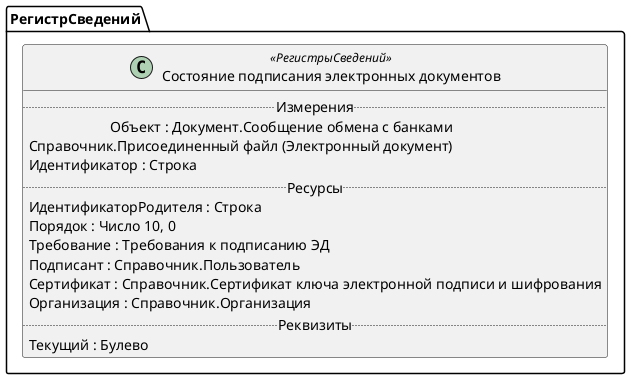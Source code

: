 ﻿@startuml СостояниеПодписанияЭД
'!include templates.wsd
'..\include templates.wsd
class РегистрСведений.СостояниеПодписанияЭД as "Состояние подписания электронных документов" <<РегистрыСведений>>
{
..Измерения..
Объект : Документ.Сообщение обмена с банками\rСправочник.Присоединенный файл (Электронный документ)
Идентификатор : Строка
..Ресурсы..
ИдентификаторРодителя : Строка
Порядок : Число 10, 0
Требование : Требования к подписанию ЭД
Подписант : Справочник.Пользователь
Сертификат : Справочник.Сертификат ключа электронной подписи и шифрования
Организация : Справочник.Организация
..Реквизиты..
Текущий : Булево
}
@enduml
